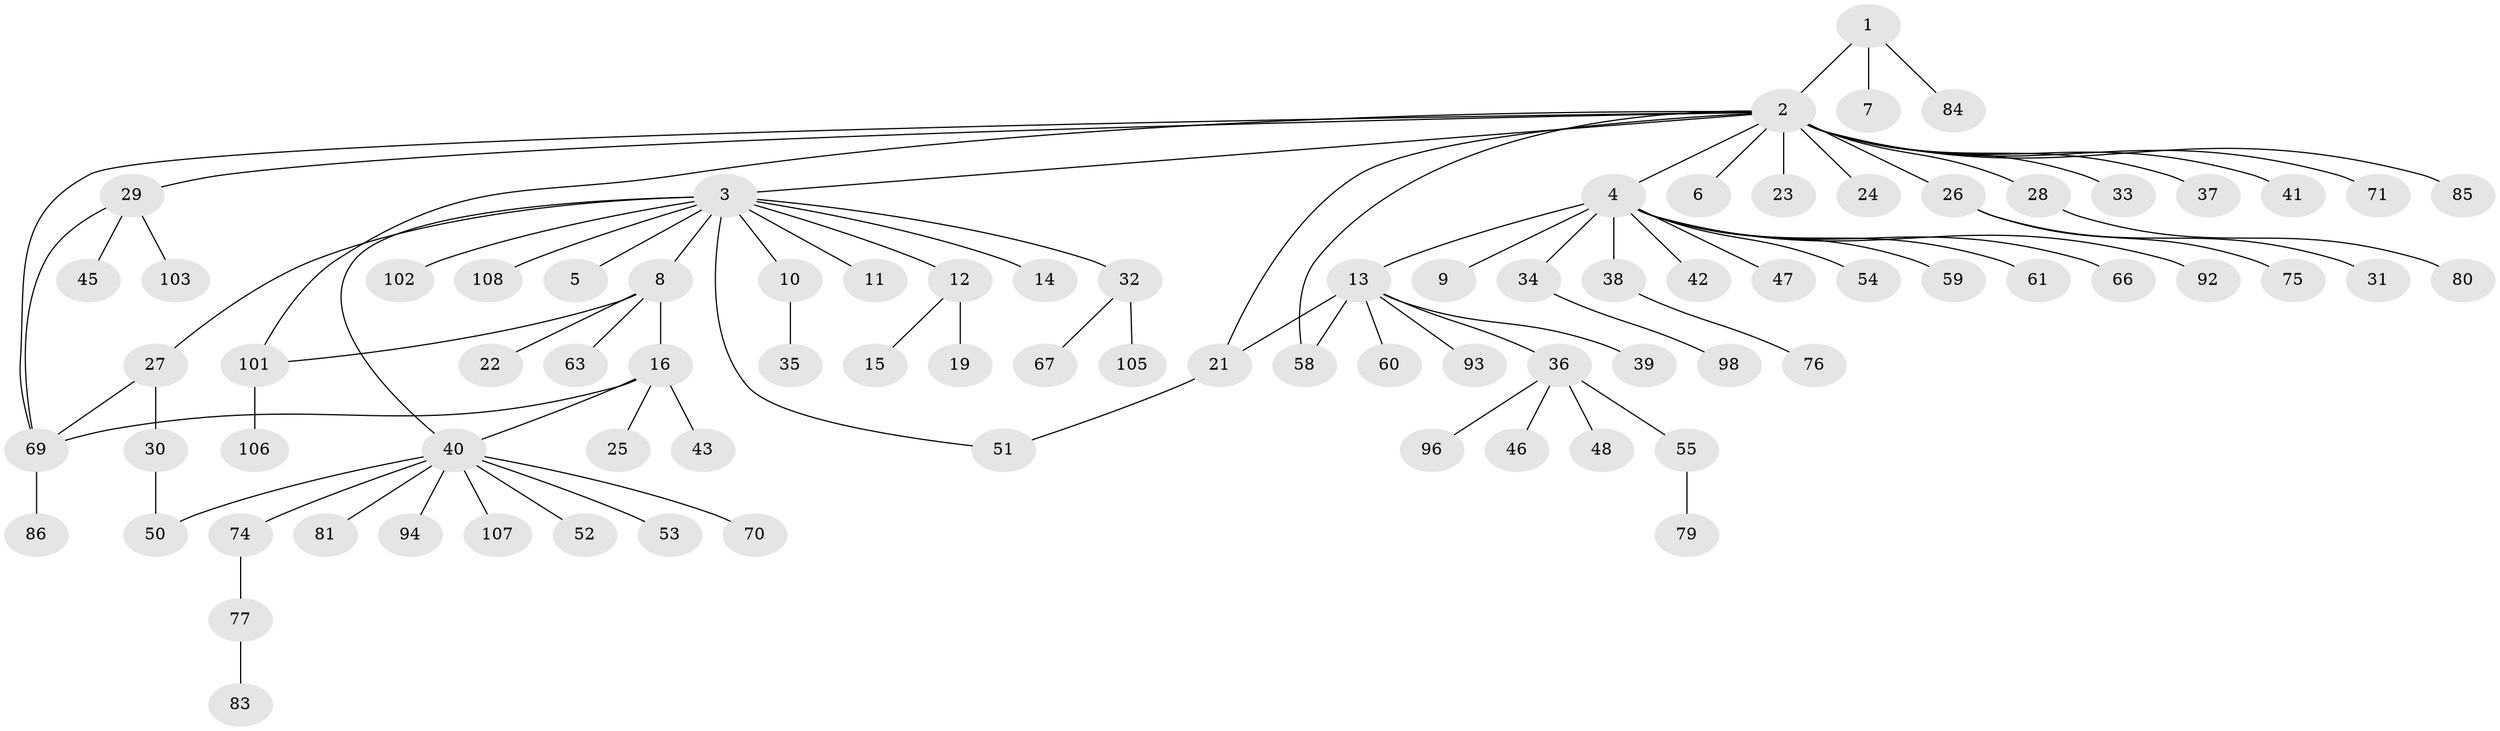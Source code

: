 // Generated by graph-tools (version 1.1) at 2025/51/02/27/25 19:51:55]
// undirected, 83 vertices, 91 edges
graph export_dot {
graph [start="1"]
  node [color=gray90,style=filled];
  1 [super="+49"];
  2 [super="+89"];
  3 [super="+87"];
  4 [super="+20"];
  5;
  6 [super="+56"];
  7 [super="+90"];
  8 [super="+17"];
  9 [super="+91"];
  10;
  11;
  12 [super="+62"];
  13 [super="+104"];
  14;
  15;
  16 [super="+18"];
  19;
  21 [super="+97"];
  22;
  23;
  24;
  25;
  26 [super="+65"];
  27 [super="+100"];
  28;
  29 [super="+44"];
  30;
  31;
  32 [super="+57"];
  33;
  34 [super="+99"];
  35;
  36 [super="+68"];
  37;
  38 [super="+64"];
  39;
  40 [super="+72"];
  41;
  42;
  43;
  45;
  46;
  47;
  48;
  50;
  51;
  52;
  53;
  54;
  55;
  58 [super="+95"];
  59;
  60 [super="+78"];
  61;
  63 [super="+82"];
  66;
  67;
  69 [super="+73"];
  70;
  71;
  74;
  75;
  76;
  77 [super="+88"];
  79;
  80;
  81;
  83;
  84;
  85;
  86;
  92;
  93;
  94;
  96;
  98;
  101;
  102;
  103;
  105;
  106;
  107;
  108;
  1 -- 2;
  1 -- 7;
  1 -- 84;
  2 -- 3;
  2 -- 4;
  2 -- 6;
  2 -- 21;
  2 -- 23;
  2 -- 24;
  2 -- 26;
  2 -- 28;
  2 -- 29;
  2 -- 33;
  2 -- 37;
  2 -- 41;
  2 -- 58;
  2 -- 71;
  2 -- 85;
  2 -- 101;
  2 -- 69;
  3 -- 5;
  3 -- 8;
  3 -- 10;
  3 -- 11;
  3 -- 12;
  3 -- 14;
  3 -- 27;
  3 -- 32;
  3 -- 40;
  3 -- 51;
  3 -- 102;
  3 -- 108;
  4 -- 9;
  4 -- 13 [weight=2];
  4 -- 38;
  4 -- 42;
  4 -- 47;
  4 -- 54;
  4 -- 61;
  4 -- 66;
  4 -- 92;
  4 -- 34;
  4 -- 59;
  8 -- 16;
  8 -- 22;
  8 -- 63;
  8 -- 101;
  10 -- 35;
  12 -- 15;
  12 -- 19;
  13 -- 36;
  13 -- 39;
  13 -- 60;
  13 -- 93;
  13 -- 58;
  13 -- 21;
  16 -- 40;
  16 -- 43;
  16 -- 69;
  16 -- 25;
  21 -- 51;
  26 -- 31;
  26 -- 75;
  27 -- 30;
  27 -- 69;
  28 -- 80;
  29 -- 45;
  29 -- 103;
  29 -- 69;
  30 -- 50;
  32 -- 67;
  32 -- 105;
  34 -- 98;
  36 -- 46;
  36 -- 48;
  36 -- 55;
  36 -- 96;
  38 -- 76;
  40 -- 50;
  40 -- 52;
  40 -- 53;
  40 -- 70;
  40 -- 74;
  40 -- 81;
  40 -- 94;
  40 -- 107;
  55 -- 79;
  69 -- 86;
  74 -- 77;
  77 -- 83;
  101 -- 106;
}
